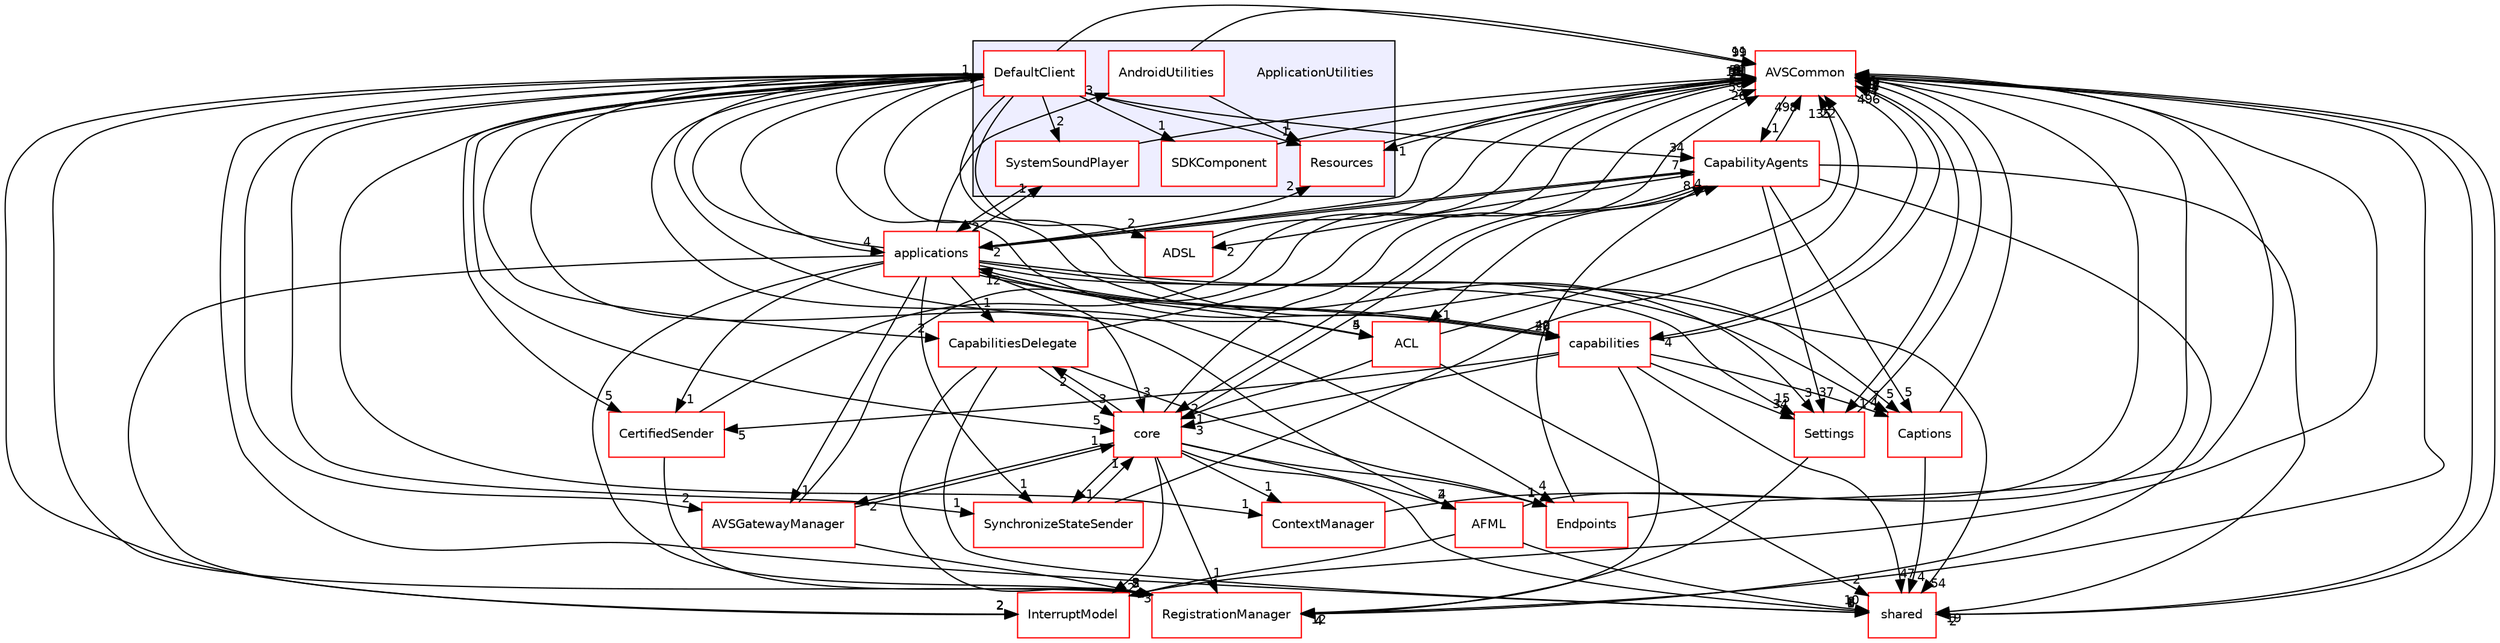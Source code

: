 digraph "/workplace/avs-device-sdk/ApplicationUtilities" {
  compound=true
  node [ fontsize="10", fontname="Helvetica"];
  edge [ labelfontsize="10", labelfontname="Helvetica"];
  subgraph clusterdir_748b5abbb33df61eda67007924a1a0cb {
    graph [ bgcolor="#eeeeff", pencolor="black", label="" URL="dir_748b5abbb33df61eda67007924a1a0cb.html"];
    dir_748b5abbb33df61eda67007924a1a0cb [shape=plaintext label="ApplicationUtilities"];
    dir_29f233ec03ca42c38c01971e03438246 [shape=box label="AndroidUtilities" color="red" fillcolor="white" style="filled" URL="dir_29f233ec03ca42c38c01971e03438246.html"];
    dir_b085260ed2fdec2a77be746aa0e6e508 [shape=box label="DefaultClient" color="red" fillcolor="white" style="filled" URL="dir_b085260ed2fdec2a77be746aa0e6e508.html"];
    dir_64fbf9e5512ec11acc25e4f2d433d2a3 [shape=box label="Resources" color="red" fillcolor="white" style="filled" URL="dir_64fbf9e5512ec11acc25e4f2d433d2a3.html"];
    dir_94664342cdd4e8b623871c4249e41fd7 [shape=box label="SDKComponent" color="red" fillcolor="white" style="filled" URL="dir_94664342cdd4e8b623871c4249e41fd7.html"];
    dir_fc8c20e5d71619da5d4e3293dc378e56 [shape=box label="SystemSoundPlayer" color="red" fillcolor="white" style="filled" URL="dir_fc8c20e5d71619da5d4e3293dc378e56.html"];
  }
  dir_9982052f7ce695d12571567315b2fafa [shape=box label="shared" fillcolor="white" style="filled" color="red" URL="dir_9982052f7ce695d12571567315b2fafa.html"];
  dir_15a1dcf98404372b5aa31671439f6987 [shape=box label="AFML" fillcolor="white" style="filled" color="red" URL="dir_15a1dcf98404372b5aa31671439f6987.html"];
  dir_7cf910bd1d7603f12ef47ff650cec893 [shape=box label="CapabilityAgents" fillcolor="white" style="filled" color="red" URL="dir_7cf910bd1d7603f12ef47ff650cec893.html"];
  dir_a6e4fee11f07c3b70486e88fe92cbbdc [shape=box label="applications" fillcolor="white" style="filled" color="red" URL="dir_a6e4fee11f07c3b70486e88fe92cbbdc.html"];
  dir_ed284a04dd0d49c135ac897057737ac2 [shape=box label="ContextManager" fillcolor="white" style="filled" color="red" URL="dir_ed284a04dd0d49c135ac897057737ac2.html"];
  dir_0a90cfc4c6fc93350190d2c91cca5e69 [shape=box label="Endpoints" fillcolor="white" style="filled" color="red" URL="dir_0a90cfc4c6fc93350190d2c91cca5e69.html"];
  dir_de0e77330fd0ab33359e90b501923c8e [shape=box label="Captions" fillcolor="white" style="filled" color="red" URL="dir_de0e77330fd0ab33359e90b501923c8e.html"];
  dir_cf27311ab9f4263eef70b28364b95692 [shape=box label="CertifiedSender" fillcolor="white" style="filled" color="red" URL="dir_cf27311ab9f4263eef70b28364b95692.html"];
  dir_8ae0dd75af039a94f4269584fb8eef13 [shape=box label="Settings" fillcolor="white" style="filled" color="red" URL="dir_8ae0dd75af039a94f4269584fb8eef13.html"];
  dir_b1dfedc9efa610ba8c818c30206ff41f [shape=box label="ACL" fillcolor="white" style="filled" color="red" URL="dir_b1dfedc9efa610ba8c818c30206ff41f.html"];
  dir_13e65effb2bde530b17b3d5eefcd0266 [shape=box label="AVSCommon" fillcolor="white" style="filled" color="red" URL="dir_13e65effb2bde530b17b3d5eefcd0266.html"];
  dir_b14333b5607b47fe7356eaa790107bd3 [shape=box label="RegistrationManager" fillcolor="white" style="filled" color="red" URL="dir_b14333b5607b47fe7356eaa790107bd3.html"];
  dir_393484519c59ac99088674c9b5ebc5b9 [shape=box label="AVSGatewayManager" fillcolor="white" style="filled" color="red" URL="dir_393484519c59ac99088674c9b5ebc5b9.html"];
  dir_4270bfced15e0e73154b13468c7c9ad9 [shape=box label="core" fillcolor="white" style="filled" color="red" URL="dir_4270bfced15e0e73154b13468c7c9ad9.html"];
  dir_edb1b7e8f1a5d5a1b864206edd6d398d [shape=box label="ADSL" fillcolor="white" style="filled" color="red" URL="dir_edb1b7e8f1a5d5a1b864206edd6d398d.html"];
  dir_1da5878b5eab0954316ec5377b4b3029 [shape=box label="InterruptModel" fillcolor="white" style="filled" color="red" URL="dir_1da5878b5eab0954316ec5377b4b3029.html"];
  dir_55f1e16e469d547c636a522dac21b8a1 [shape=box label="capabilities" fillcolor="white" style="filled" color="red" URL="dir_55f1e16e469d547c636a522dac21b8a1.html"];
  dir_3bb03bb8f5c109658007b64753c5da0f [shape=box label="SynchronizeStateSender" fillcolor="white" style="filled" color="red" URL="dir_3bb03bb8f5c109658007b64753c5da0f.html"];
  dir_924a657fe36215a0159270de1b610651 [shape=box label="CapabilitiesDelegate" fillcolor="white" style="filled" color="red" URL="dir_924a657fe36215a0159270de1b610651.html"];
  dir_9982052f7ce695d12571567315b2fafa->dir_13e65effb2bde530b17b3d5eefcd0266 [headlabel="14", labeldistance=1.5 headhref="dir_000549_000017.html"];
  dir_15a1dcf98404372b5aa31671439f6987->dir_9982052f7ce695d12571567315b2fafa [headlabel="10", labeldistance=1.5 headhref="dir_000023_000549.html"];
  dir_15a1dcf98404372b5aa31671439f6987->dir_13e65effb2bde530b17b3d5eefcd0266 [headlabel="52", labeldistance=1.5 headhref="dir_000023_000017.html"];
  dir_15a1dcf98404372b5aa31671439f6987->dir_1da5878b5eab0954316ec5377b4b3029 [headlabel="3", labeldistance=1.5 headhref="dir_000023_000465.html"];
  dir_7cf910bd1d7603f12ef47ff650cec893->dir_9982052f7ce695d12571567315b2fafa [headlabel="19", labeldistance=1.5 headhref="dir_000328_000549.html"];
  dir_7cf910bd1d7603f12ef47ff650cec893->dir_a6e4fee11f07c3b70486e88fe92cbbdc [headlabel="2", labeldistance=1.5 headhref="dir_000328_000028.html"];
  dir_7cf910bd1d7603f12ef47ff650cec893->dir_de0e77330fd0ab33359e90b501923c8e [headlabel="5", labeldistance=1.5 headhref="dir_000328_000400.html"];
  dir_7cf910bd1d7603f12ef47ff650cec893->dir_8ae0dd75af039a94f4269584fb8eef13 [headlabel="37", labeldistance=1.5 headhref="dir_000328_000539.html"];
  dir_7cf910bd1d7603f12ef47ff650cec893->dir_b1dfedc9efa610ba8c818c30206ff41f [headlabel="1", labeldistance=1.5 headhref="dir_000328_000000.html"];
  dir_7cf910bd1d7603f12ef47ff650cec893->dir_13e65effb2bde530b17b3d5eefcd0266 [headlabel="498", labeldistance=1.5 headhref="dir_000328_000017.html"];
  dir_7cf910bd1d7603f12ef47ff650cec893->dir_b14333b5607b47fe7356eaa790107bd3 [headlabel="4", labeldistance=1.5 headhref="dir_000328_000524.html"];
  dir_7cf910bd1d7603f12ef47ff650cec893->dir_4270bfced15e0e73154b13468c7c9ad9 [headlabel="2", labeldistance=1.5 headhref="dir_000328_000426.html"];
  dir_7cf910bd1d7603f12ef47ff650cec893->dir_edb1b7e8f1a5d5a1b864206edd6d398d [headlabel="2", labeldistance=1.5 headhref="dir_000328_000011.html"];
  dir_a6e4fee11f07c3b70486e88fe92cbbdc->dir_9982052f7ce695d12571567315b2fafa [headlabel="54", labeldistance=1.5 headhref="dir_000028_000549.html"];
  dir_a6e4fee11f07c3b70486e88fe92cbbdc->dir_7cf910bd1d7603f12ef47ff650cec893 [headlabel="7", labeldistance=1.5 headhref="dir_000028_000328.html"];
  dir_a6e4fee11f07c3b70486e88fe92cbbdc->dir_29f233ec03ca42c38c01971e03438246 [headlabel="3", labeldistance=1.5 headhref="dir_000028_000098.html"];
  dir_a6e4fee11f07c3b70486e88fe92cbbdc->dir_b085260ed2fdec2a77be746aa0e6e508 [headlabel="1", labeldistance=1.5 headhref="dir_000028_000107.html"];
  dir_a6e4fee11f07c3b70486e88fe92cbbdc->dir_de0e77330fd0ab33359e90b501923c8e [headlabel="7", labeldistance=1.5 headhref="dir_000028_000400.html"];
  dir_a6e4fee11f07c3b70486e88fe92cbbdc->dir_cf27311ab9f4263eef70b28364b95692 [headlabel="1", labeldistance=1.5 headhref="dir_000028_000415.html"];
  dir_a6e4fee11f07c3b70486e88fe92cbbdc->dir_8ae0dd75af039a94f4269584fb8eef13 [headlabel="15", labeldistance=1.5 headhref="dir_000028_000539.html"];
  dir_a6e4fee11f07c3b70486e88fe92cbbdc->dir_b1dfedc9efa610ba8c818c30206ff41f [headlabel="5", labeldistance=1.5 headhref="dir_000028_000000.html"];
  dir_a6e4fee11f07c3b70486e88fe92cbbdc->dir_64fbf9e5512ec11acc25e4f2d433d2a3 [headlabel="2", labeldistance=1.5 headhref="dir_000028_000111.html"];
  dir_a6e4fee11f07c3b70486e88fe92cbbdc->dir_13e65effb2bde530b17b3d5eefcd0266 [headlabel="111", labeldistance=1.5 headhref="dir_000028_000017.html"];
  dir_a6e4fee11f07c3b70486e88fe92cbbdc->dir_b14333b5607b47fe7356eaa790107bd3 [headlabel="5", labeldistance=1.5 headhref="dir_000028_000524.html"];
  dir_a6e4fee11f07c3b70486e88fe92cbbdc->dir_393484519c59ac99088674c9b5ebc5b9 [headlabel="1", labeldistance=1.5 headhref="dir_000028_000229.html"];
  dir_a6e4fee11f07c3b70486e88fe92cbbdc->dir_4270bfced15e0e73154b13468c7c9ad9 [headlabel="3", labeldistance=1.5 headhref="dir_000028_000426.html"];
  dir_a6e4fee11f07c3b70486e88fe92cbbdc->dir_1da5878b5eab0954316ec5377b4b3029 [headlabel="2", labeldistance=1.5 headhref="dir_000028_000465.html"];
  dir_a6e4fee11f07c3b70486e88fe92cbbdc->dir_55f1e16e469d547c636a522dac21b8a1 [headlabel="28", labeldistance=1.5 headhref="dir_000028_000133.html"];
  dir_a6e4fee11f07c3b70486e88fe92cbbdc->dir_3bb03bb8f5c109658007b64753c5da0f [headlabel="1", labeldistance=1.5 headhref="dir_000028_000600.html"];
  dir_a6e4fee11f07c3b70486e88fe92cbbdc->dir_924a657fe36215a0159270de1b610651 [headlabel="1", labeldistance=1.5 headhref="dir_000028_000009.html"];
  dir_a6e4fee11f07c3b70486e88fe92cbbdc->dir_fc8c20e5d71619da5d4e3293dc378e56 [headlabel="1", labeldistance=1.5 headhref="dir_000028_000122.html"];
  dir_ed284a04dd0d49c135ac897057737ac2->dir_13e65effb2bde530b17b3d5eefcd0266 [headlabel="17", labeldistance=1.5 headhref="dir_000421_000017.html"];
  dir_0a90cfc4c6fc93350190d2c91cca5e69->dir_7cf910bd1d7603f12ef47ff650cec893 [headlabel="8", labeldistance=1.5 headhref="dir_000455_000328.html"];
  dir_0a90cfc4c6fc93350190d2c91cca5e69->dir_13e65effb2bde530b17b3d5eefcd0266 [headlabel="59", labeldistance=1.5 headhref="dir_000455_000017.html"];
  dir_29f233ec03ca42c38c01971e03438246->dir_64fbf9e5512ec11acc25e4f2d433d2a3 [headlabel="1", labeldistance=1.5 headhref="dir_000098_000111.html"];
  dir_29f233ec03ca42c38c01971e03438246->dir_13e65effb2bde530b17b3d5eefcd0266 [headlabel="11", labeldistance=1.5 headhref="dir_000098_000017.html"];
  dir_b085260ed2fdec2a77be746aa0e6e508->dir_9982052f7ce695d12571567315b2fafa [headlabel="8", labeldistance=1.5 headhref="dir_000107_000549.html"];
  dir_b085260ed2fdec2a77be746aa0e6e508->dir_15a1dcf98404372b5aa31671439f6987 [headlabel="4", labeldistance=1.5 headhref="dir_000107_000023.html"];
  dir_b085260ed2fdec2a77be746aa0e6e508->dir_7cf910bd1d7603f12ef47ff650cec893 [headlabel="34", labeldistance=1.5 headhref="dir_000107_000328.html"];
  dir_b085260ed2fdec2a77be746aa0e6e508->dir_a6e4fee11f07c3b70486e88fe92cbbdc [headlabel="4", labeldistance=1.5 headhref="dir_000107_000028.html"];
  dir_b085260ed2fdec2a77be746aa0e6e508->dir_ed284a04dd0d49c135ac897057737ac2 [headlabel="1", labeldistance=1.5 headhref="dir_000107_000421.html"];
  dir_b085260ed2fdec2a77be746aa0e6e508->dir_0a90cfc4c6fc93350190d2c91cca5e69 [headlabel="4", labeldistance=1.5 headhref="dir_000107_000455.html"];
  dir_b085260ed2fdec2a77be746aa0e6e508->dir_de0e77330fd0ab33359e90b501923c8e [headlabel="5", labeldistance=1.5 headhref="dir_000107_000400.html"];
  dir_b085260ed2fdec2a77be746aa0e6e508->dir_cf27311ab9f4263eef70b28364b95692 [headlabel="5", labeldistance=1.5 headhref="dir_000107_000415.html"];
  dir_b085260ed2fdec2a77be746aa0e6e508->dir_8ae0dd75af039a94f4269584fb8eef13 [headlabel="3", labeldistance=1.5 headhref="dir_000107_000539.html"];
  dir_b085260ed2fdec2a77be746aa0e6e508->dir_b1dfedc9efa610ba8c818c30206ff41f [headlabel="4", labeldistance=1.5 headhref="dir_000107_000000.html"];
  dir_b085260ed2fdec2a77be746aa0e6e508->dir_64fbf9e5512ec11acc25e4f2d433d2a3 [headlabel="1", labeldistance=1.5 headhref="dir_000107_000111.html"];
  dir_b085260ed2fdec2a77be746aa0e6e508->dir_13e65effb2bde530b17b3d5eefcd0266 [headlabel="99", labeldistance=1.5 headhref="dir_000107_000017.html"];
  dir_b085260ed2fdec2a77be746aa0e6e508->dir_b14333b5607b47fe7356eaa790107bd3 [headlabel="3", labeldistance=1.5 headhref="dir_000107_000524.html"];
  dir_b085260ed2fdec2a77be746aa0e6e508->dir_393484519c59ac99088674c9b5ebc5b9 [headlabel="2", labeldistance=1.5 headhref="dir_000107_000229.html"];
  dir_b085260ed2fdec2a77be746aa0e6e508->dir_4270bfced15e0e73154b13468c7c9ad9 [headlabel="5", labeldistance=1.5 headhref="dir_000107_000426.html"];
  dir_b085260ed2fdec2a77be746aa0e6e508->dir_edb1b7e8f1a5d5a1b864206edd6d398d [headlabel="2", labeldistance=1.5 headhref="dir_000107_000011.html"];
  dir_b085260ed2fdec2a77be746aa0e6e508->dir_1da5878b5eab0954316ec5377b4b3029 [headlabel="2", labeldistance=1.5 headhref="dir_000107_000465.html"];
  dir_b085260ed2fdec2a77be746aa0e6e508->dir_94664342cdd4e8b623871c4249e41fd7 [headlabel="1", labeldistance=1.5 headhref="dir_000107_000117.html"];
  dir_b085260ed2fdec2a77be746aa0e6e508->dir_55f1e16e469d547c636a522dac21b8a1 [headlabel="40", labeldistance=1.5 headhref="dir_000107_000133.html"];
  dir_b085260ed2fdec2a77be746aa0e6e508->dir_3bb03bb8f5c109658007b64753c5da0f [headlabel="1", labeldistance=1.5 headhref="dir_000107_000600.html"];
  dir_b085260ed2fdec2a77be746aa0e6e508->dir_924a657fe36215a0159270de1b610651 [headlabel="2", labeldistance=1.5 headhref="dir_000107_000009.html"];
  dir_b085260ed2fdec2a77be746aa0e6e508->dir_fc8c20e5d71619da5d4e3293dc378e56 [headlabel="2", labeldistance=1.5 headhref="dir_000107_000122.html"];
  dir_de0e77330fd0ab33359e90b501923c8e->dir_9982052f7ce695d12571567315b2fafa [headlabel="4", labeldistance=1.5 headhref="dir_000400_000549.html"];
  dir_de0e77330fd0ab33359e90b501923c8e->dir_13e65effb2bde530b17b3d5eefcd0266 [headlabel="24", labeldistance=1.5 headhref="dir_000400_000017.html"];
  dir_cf27311ab9f4263eef70b28364b95692->dir_13e65effb2bde530b17b3d5eefcd0266 [headlabel="24", labeldistance=1.5 headhref="dir_000415_000017.html"];
  dir_cf27311ab9f4263eef70b28364b95692->dir_b14333b5607b47fe7356eaa790107bd3 [headlabel="5", labeldistance=1.5 headhref="dir_000415_000524.html"];
  dir_8ae0dd75af039a94f4269584fb8eef13->dir_13e65effb2bde530b17b3d5eefcd0266 [headlabel="54", labeldistance=1.5 headhref="dir_000539_000017.html"];
  dir_8ae0dd75af039a94f4269584fb8eef13->dir_b14333b5607b47fe7356eaa790107bd3 [headlabel="4", labeldistance=1.5 headhref="dir_000539_000524.html"];
  dir_b1dfedc9efa610ba8c818c30206ff41f->dir_9982052f7ce695d12571567315b2fafa [headlabel="2", labeldistance=1.5 headhref="dir_000000_000549.html"];
  dir_b1dfedc9efa610ba8c818c30206ff41f->dir_13e65effb2bde530b17b3d5eefcd0266 [headlabel="135", labeldistance=1.5 headhref="dir_000000_000017.html"];
  dir_b1dfedc9efa610ba8c818c30206ff41f->dir_4270bfced15e0e73154b13468c7c9ad9 [headlabel="1", labeldistance=1.5 headhref="dir_000000_000426.html"];
  dir_64fbf9e5512ec11acc25e4f2d433d2a3->dir_13e65effb2bde530b17b3d5eefcd0266 [headlabel="13", labeldistance=1.5 headhref="dir_000111_000017.html"];
  dir_13e65effb2bde530b17b3d5eefcd0266->dir_9982052f7ce695d12571567315b2fafa [headlabel="2", labeldistance=1.5 headhref="dir_000017_000549.html"];
  dir_13e65effb2bde530b17b3d5eefcd0266->dir_7cf910bd1d7603f12ef47ff650cec893 [headlabel="1", labeldistance=1.5 headhref="dir_000017_000328.html"];
  dir_13e65effb2bde530b17b3d5eefcd0266->dir_8ae0dd75af039a94f4269584fb8eef13 [headlabel="1", labeldistance=1.5 headhref="dir_000017_000539.html"];
  dir_13e65effb2bde530b17b3d5eefcd0266->dir_64fbf9e5512ec11acc25e4f2d433d2a3 [headlabel="1", labeldistance=1.5 headhref="dir_000017_000111.html"];
  dir_13e65effb2bde530b17b3d5eefcd0266->dir_55f1e16e469d547c636a522dac21b8a1 [headlabel="4", labeldistance=1.5 headhref="dir_000017_000133.html"];
  dir_b14333b5607b47fe7356eaa790107bd3->dir_13e65effb2bde530b17b3d5eefcd0266 [headlabel="9", labeldistance=1.5 headhref="dir_000524_000017.html"];
  dir_393484519c59ac99088674c9b5ebc5b9->dir_13e65effb2bde530b17b3d5eefcd0266 [headlabel="23", labeldistance=1.5 headhref="dir_000229_000017.html"];
  dir_393484519c59ac99088674c9b5ebc5b9->dir_b14333b5607b47fe7356eaa790107bd3 [headlabel="2", labeldistance=1.5 headhref="dir_000229_000524.html"];
  dir_393484519c59ac99088674c9b5ebc5b9->dir_4270bfced15e0e73154b13468c7c9ad9 [headlabel="1", labeldistance=1.5 headhref="dir_000229_000426.html"];
  dir_4270bfced15e0e73154b13468c7c9ad9->dir_9982052f7ce695d12571567315b2fafa [headlabel="8", labeldistance=1.5 headhref="dir_000426_000549.html"];
  dir_4270bfced15e0e73154b13468c7c9ad9->dir_15a1dcf98404372b5aa31671439f6987 [headlabel="2", labeldistance=1.5 headhref="dir_000426_000023.html"];
  dir_4270bfced15e0e73154b13468c7c9ad9->dir_7cf910bd1d7603f12ef47ff650cec893 [headlabel="4", labeldistance=1.5 headhref="dir_000426_000328.html"];
  dir_4270bfced15e0e73154b13468c7c9ad9->dir_ed284a04dd0d49c135ac897057737ac2 [headlabel="1", labeldistance=1.5 headhref="dir_000426_000421.html"];
  dir_4270bfced15e0e73154b13468c7c9ad9->dir_0a90cfc4c6fc93350190d2c91cca5e69 [headlabel="1", labeldistance=1.5 headhref="dir_000426_000455.html"];
  dir_4270bfced15e0e73154b13468c7c9ad9->dir_13e65effb2bde530b17b3d5eefcd0266 [headlabel="26", labeldistance=1.5 headhref="dir_000426_000017.html"];
  dir_4270bfced15e0e73154b13468c7c9ad9->dir_b14333b5607b47fe7356eaa790107bd3 [headlabel="1", labeldistance=1.5 headhref="dir_000426_000524.html"];
  dir_4270bfced15e0e73154b13468c7c9ad9->dir_393484519c59ac99088674c9b5ebc5b9 [headlabel="2", labeldistance=1.5 headhref="dir_000426_000229.html"];
  dir_4270bfced15e0e73154b13468c7c9ad9->dir_1da5878b5eab0954316ec5377b4b3029 [headlabel="2", labeldistance=1.5 headhref="dir_000426_000465.html"];
  dir_4270bfced15e0e73154b13468c7c9ad9->dir_3bb03bb8f5c109658007b64753c5da0f [headlabel="1", labeldistance=1.5 headhref="dir_000426_000600.html"];
  dir_4270bfced15e0e73154b13468c7c9ad9->dir_924a657fe36215a0159270de1b610651 [headlabel="2", labeldistance=1.5 headhref="dir_000426_000009.html"];
  dir_edb1b7e8f1a5d5a1b864206edd6d398d->dir_13e65effb2bde530b17b3d5eefcd0266 [headlabel="50", labeldistance=1.5 headhref="dir_000011_000017.html"];
  dir_1da5878b5eab0954316ec5377b4b3029->dir_13e65effb2bde530b17b3d5eefcd0266 [headlabel="6", labeldistance=1.5 headhref="dir_000465_000017.html"];
  dir_94664342cdd4e8b623871c4249e41fd7->dir_13e65effb2bde530b17b3d5eefcd0266 [headlabel="8", labeldistance=1.5 headhref="dir_000117_000017.html"];
  dir_55f1e16e469d547c636a522dac21b8a1->dir_9982052f7ce695d12571567315b2fafa [headlabel="47", labeldistance=1.5 headhref="dir_000133_000549.html"];
  dir_55f1e16e469d547c636a522dac21b8a1->dir_a6e4fee11f07c3b70486e88fe92cbbdc [headlabel="12", labeldistance=1.5 headhref="dir_000133_000028.html"];
  dir_55f1e16e469d547c636a522dac21b8a1->dir_de0e77330fd0ab33359e90b501923c8e [headlabel="4", labeldistance=1.5 headhref="dir_000133_000400.html"];
  dir_55f1e16e469d547c636a522dac21b8a1->dir_cf27311ab9f4263eef70b28364b95692 [headlabel="5", labeldistance=1.5 headhref="dir_000133_000415.html"];
  dir_55f1e16e469d547c636a522dac21b8a1->dir_8ae0dd75af039a94f4269584fb8eef13 [headlabel="34", labeldistance=1.5 headhref="dir_000133_000539.html"];
  dir_55f1e16e469d547c636a522dac21b8a1->dir_13e65effb2bde530b17b3d5eefcd0266 [headlabel="496", labeldistance=1.5 headhref="dir_000133_000017.html"];
  dir_55f1e16e469d547c636a522dac21b8a1->dir_b14333b5607b47fe7356eaa790107bd3 [headlabel="12", labeldistance=1.5 headhref="dir_000133_000524.html"];
  dir_55f1e16e469d547c636a522dac21b8a1->dir_4270bfced15e0e73154b13468c7c9ad9 [headlabel="3", labeldistance=1.5 headhref="dir_000133_000426.html"];
  dir_3bb03bb8f5c109658007b64753c5da0f->dir_13e65effb2bde530b17b3d5eefcd0266 [headlabel="22", labeldistance=1.5 headhref="dir_000600_000017.html"];
  dir_3bb03bb8f5c109658007b64753c5da0f->dir_4270bfced15e0e73154b13468c7c9ad9 [headlabel="1", labeldistance=1.5 headhref="dir_000600_000426.html"];
  dir_924a657fe36215a0159270de1b610651->dir_9982052f7ce695d12571567315b2fafa [headlabel="1", labeldistance=1.5 headhref="dir_000009_000549.html"];
  dir_924a657fe36215a0159270de1b610651->dir_0a90cfc4c6fc93350190d2c91cca5e69 [headlabel="1", labeldistance=1.5 headhref="dir_000009_000455.html"];
  dir_924a657fe36215a0159270de1b610651->dir_13e65effb2bde530b17b3d5eefcd0266 [headlabel="59", labeldistance=1.5 headhref="dir_000009_000017.html"];
  dir_924a657fe36215a0159270de1b610651->dir_b14333b5607b47fe7356eaa790107bd3 [headlabel="2", labeldistance=1.5 headhref="dir_000009_000524.html"];
  dir_924a657fe36215a0159270de1b610651->dir_4270bfced15e0e73154b13468c7c9ad9 [headlabel="3", labeldistance=1.5 headhref="dir_000009_000426.html"];
  dir_fc8c20e5d71619da5d4e3293dc378e56->dir_a6e4fee11f07c3b70486e88fe92cbbdc [headlabel="2", labeldistance=1.5 headhref="dir_000122_000028.html"];
  dir_fc8c20e5d71619da5d4e3293dc378e56->dir_13e65effb2bde530b17b3d5eefcd0266 [headlabel="9", labeldistance=1.5 headhref="dir_000122_000017.html"];
}
